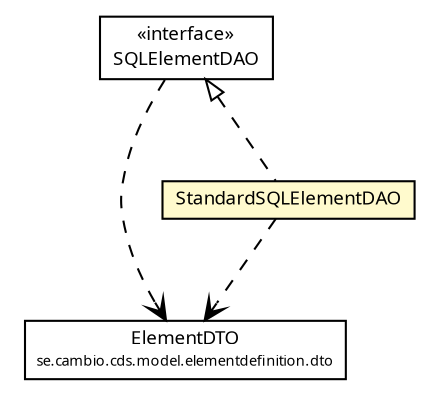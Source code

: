 #!/usr/local/bin/dot
#
# Class diagram 
# Generated by UMLGraph version R5_6 (http://www.umlgraph.org/)
#

digraph G {
	edge [fontname="Trebuchet MS",fontsize=10,labelfontname="Trebuchet MS",labelfontsize=10];
	node [fontname="Trebuchet MS",fontsize=10,shape=plaintext];
	nodesep=0.25;
	ranksep=0.5;
	// se.cambio.cds.model.elementdefinition.dto.ElementDTO
	c324667 [label=<<table title="se.cambio.cds.model.elementdefinition.dto.ElementDTO" border="0" cellborder="1" cellspacing="0" cellpadding="2" port="p" href="../dto/ElementDTO.html">
		<tr><td><table border="0" cellspacing="0" cellpadding="1">
<tr><td align="center" balign="center"><font face="Trebuchet MS"> ElementDTO </font></td></tr>
<tr><td align="center" balign="center"><font face="Trebuchet MS" point-size="7.0"> se.cambio.cds.model.elementdefinition.dto </font></td></tr>
		</table></td></tr>
		</table>>, URL="../dto/ElementDTO.html", fontname="Trebuchet MS", fontcolor="black", fontsize=9.0];
	// se.cambio.cds.model.elementdefinition.dao.StandardSQLElementDAO
	c324730 [label=<<table title="se.cambio.cds.model.elementdefinition.dao.StandardSQLElementDAO" border="0" cellborder="1" cellspacing="0" cellpadding="2" port="p" bgcolor="lemonChiffon" href="./StandardSQLElementDAO.html">
		<tr><td><table border="0" cellspacing="0" cellpadding="1">
<tr><td align="center" balign="center"><font face="Trebuchet MS"> StandardSQLElementDAO </font></td></tr>
		</table></td></tr>
		</table>>, URL="./StandardSQLElementDAO.html", fontname="Trebuchet MS", fontcolor="black", fontsize=9.0];
	// se.cambio.cds.model.elementdefinition.dao.SQLElementDAO
	c324733 [label=<<table title="se.cambio.cds.model.elementdefinition.dao.SQLElementDAO" border="0" cellborder="1" cellspacing="0" cellpadding="2" port="p" href="./SQLElementDAO.html">
		<tr><td><table border="0" cellspacing="0" cellpadding="1">
<tr><td align="center" balign="center"> &#171;interface&#187; </td></tr>
<tr><td align="center" balign="center"><font face="Trebuchet MS"> SQLElementDAO </font></td></tr>
		</table></td></tr>
		</table>>, URL="./SQLElementDAO.html", fontname="Trebuchet MS", fontcolor="black", fontsize=9.0];
	//se.cambio.cds.model.elementdefinition.dao.StandardSQLElementDAO implements se.cambio.cds.model.elementdefinition.dao.SQLElementDAO
	c324733:p -> c324730:p [dir=back,arrowtail=empty,style=dashed];
	// se.cambio.cds.model.elementdefinition.dao.StandardSQLElementDAO DEPEND se.cambio.cds.model.elementdefinition.dto.ElementDTO
	c324730:p -> c324667:p [taillabel="", label="", headlabel="", fontname="Trebuchet MS", fontcolor="black", fontsize=10.0, color="black", arrowhead=open, style=dashed];
	// se.cambio.cds.model.elementdefinition.dao.SQLElementDAO DEPEND se.cambio.cds.model.elementdefinition.dto.ElementDTO
	c324733:p -> c324667:p [taillabel="", label="", headlabel="", fontname="Trebuchet MS", fontcolor="black", fontsize=10.0, color="black", arrowhead=open, style=dashed];
}

